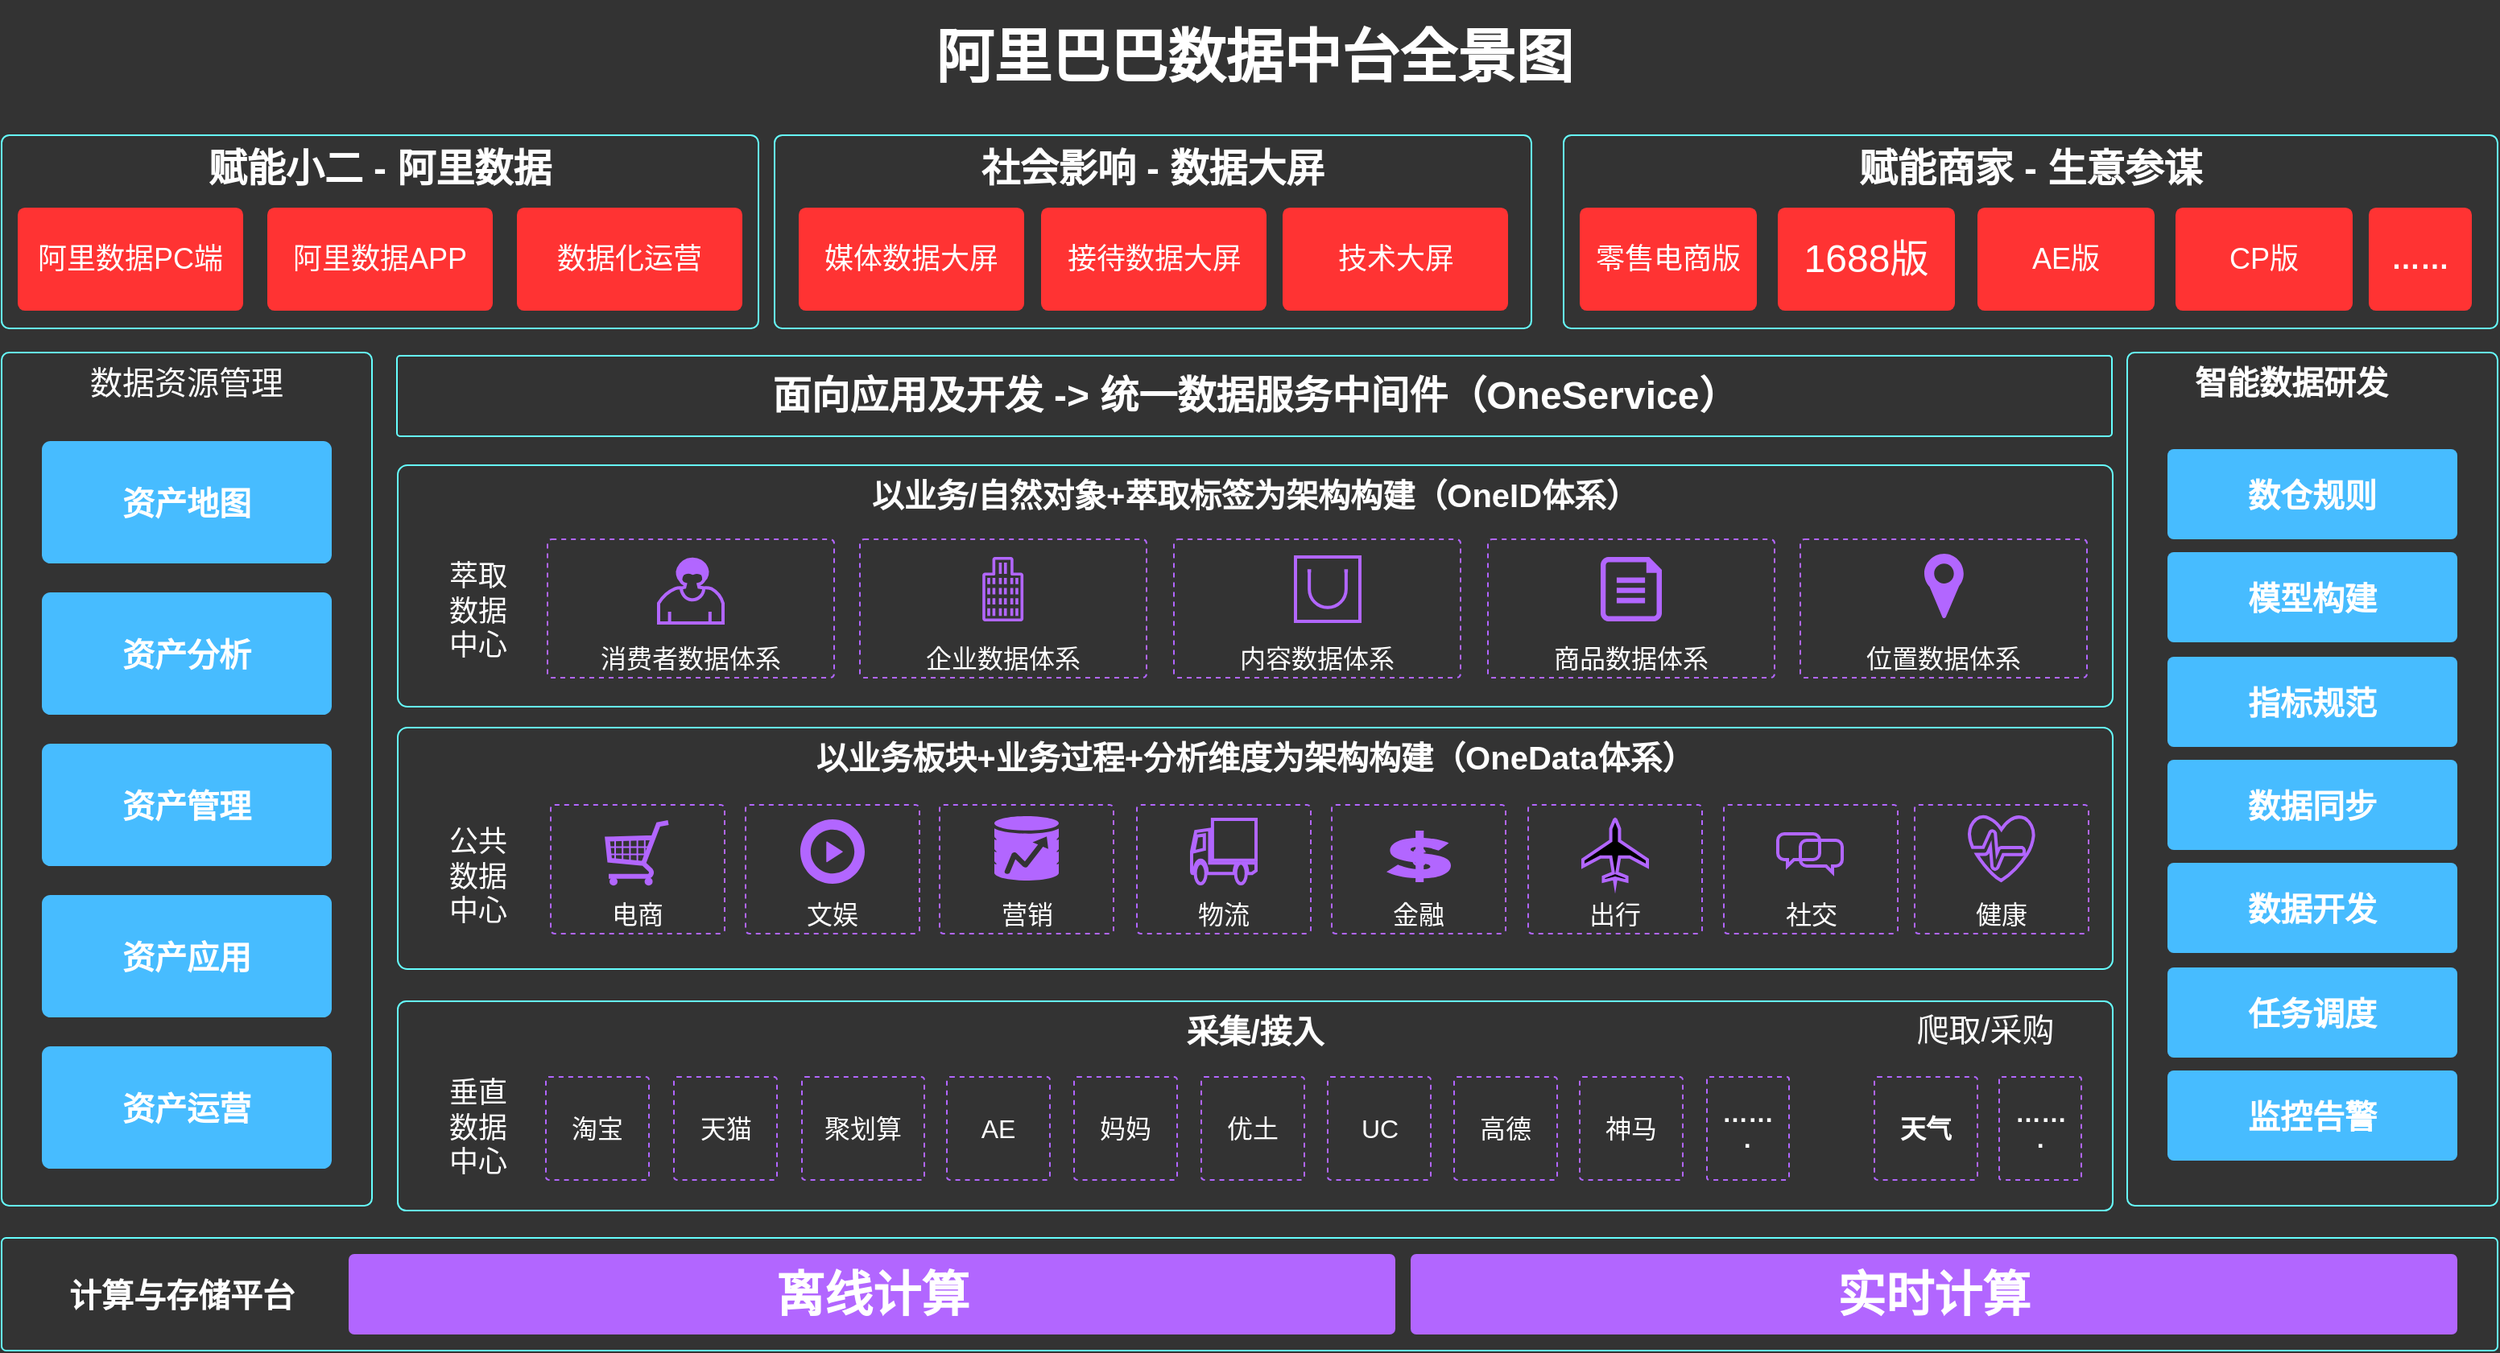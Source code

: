 <mxfile version="20.2.7" type="github">
  <diagram id="GxNqW7-R3AEM1tn8TcDk" name="Page-1">
    <mxGraphModel dx="2589" dy="1340" grid="1" gridSize="10" guides="1" tooltips="1" connect="1" arrows="1" fold="1" page="1" pageScale="1" pageWidth="827" pageHeight="1169" background="#333333" math="0" shadow="0">
      <root>
        <mxCell id="0" />
        <mxCell id="1" parent="0" />
        <mxCell id="NiXLM8bQ3l16vitXh8D_-79" value="阿里巴巴数据中台全景图" style="text;html=1;strokeColor=none;fillColor=none;align=center;verticalAlign=middle;whiteSpace=wrap;rounded=0;fontSize=36;fontStyle=1;fontColor=#FFFFFF;" vertex="1" parent="1">
          <mxGeometry x="608" y="51" width="420" height="70" as="geometry" />
        </mxCell>
        <mxCell id="NiXLM8bQ3l16vitXh8D_-80" value="赋能小二 -&amp;nbsp;阿里数据" style="rounded=1;whiteSpace=wrap;html=1;strokeColor=#66FFFF;fillColor=none;fontSize=24;arcSize=4;verticalAlign=top;fontStyle=1;fontColor=#FFFFFF;" vertex="1" parent="1">
          <mxGeometry x="40" y="135" width="470" height="120" as="geometry" />
        </mxCell>
        <mxCell id="NiXLM8bQ3l16vitXh8D_-81" value="数据资源管理" style="rounded=1;whiteSpace=wrap;html=1;strokeColor=#66FFFF;fillColor=none;fontSize=20;arcSize=2;fontColor=#FFFFFF;verticalAlign=top;" vertex="1" parent="1">
          <mxGeometry x="40" y="270" width="230" height="530" as="geometry" />
        </mxCell>
        <mxCell id="NiXLM8bQ3l16vitXh8D_-82" value="社会影响 - 数据大屏" style="rounded=1;whiteSpace=wrap;html=1;strokeColor=#66FFFF;fillColor=none;fontSize=24;arcSize=4;verticalAlign=top;fontStyle=1;fontColor=#FFFFFF;" vertex="1" parent="1">
          <mxGeometry x="520" y="135" width="470" height="120" as="geometry" />
        </mxCell>
        <mxCell id="NiXLM8bQ3l16vitXh8D_-83" value="&lt;span style=&quot;white-space: normal&quot;&gt;赋能商家 - 生意参谋&lt;/span&gt;" style="rounded=1;whiteSpace=wrap;html=1;strokeColor=#66FFFF;fillColor=none;fontSize=24;arcSize=4;verticalAlign=top;fontStyle=1;fontColor=#FFFFFF;" vertex="1" parent="1">
          <mxGeometry x="1010" y="135" width="580" height="120" as="geometry" />
        </mxCell>
        <mxCell id="NiXLM8bQ3l16vitXh8D_-84" value="面向应用及开发 -&amp;gt;&amp;nbsp;统一数据服务中间件（OneService）" style="rounded=1;whiteSpace=wrap;html=1;strokeColor=#66FFFF;fillColor=none;fontSize=24;arcSize=4;verticalAlign=middle;fontStyle=1;fontColor=#FFFFFF;" vertex="1" parent="1">
          <mxGeometry x="285.5" y="272" width="1065" height="50" as="geometry" />
        </mxCell>
        <mxCell id="NiXLM8bQ3l16vitXh8D_-85" value="以业务/自然对象+萃取标签为架构构建（OneID体系）" style="rounded=1;whiteSpace=wrap;html=1;strokeColor=#66FFFF;fillColor=none;fontSize=20;arcSize=4;fontColor=#FFFFFF;verticalAlign=top;fontStyle=1" vertex="1" parent="1">
          <mxGeometry x="286" y="340" width="1065" height="150" as="geometry" />
        </mxCell>
        <mxCell id="NiXLM8bQ3l16vitXh8D_-86" value="以业务板块+业务过程+分析维度为架构构建（OneData体系）" style="rounded=1;whiteSpace=wrap;html=1;strokeColor=#66FFFF;fillColor=none;fontSize=20;arcSize=4;fontColor=#FFFFFF;verticalAlign=top;fontStyle=1" vertex="1" parent="1">
          <mxGeometry x="286" y="503" width="1065" height="150" as="geometry" />
        </mxCell>
        <mxCell id="NiXLM8bQ3l16vitXh8D_-87" value="采集/接入" style="rounded=1;whiteSpace=wrap;html=1;strokeColor=#66FFFF;fillColor=none;fontSize=20;arcSize=4;fontColor=#FFFFFF;verticalAlign=top;fontStyle=1" vertex="1" parent="1">
          <mxGeometry x="286" y="673" width="1065" height="130" as="geometry" />
        </mxCell>
        <mxCell id="NiXLM8bQ3l16vitXh8D_-88" value="&lt;blockquote style=&quot;margin: 0 0 0 40px ; border: none ; padding: 0px&quot;&gt;计算与存储平台&lt;/blockquote&gt;" style="rounded=1;whiteSpace=wrap;html=1;strokeColor=#66FFFF;fillColor=none;fontSize=20;arcSize=4;fontColor=#FFFFFF;verticalAlign=middle;fontStyle=1;align=left;" vertex="1" parent="1">
          <mxGeometry x="40" y="820" width="1550" height="70" as="geometry" />
        </mxCell>
        <mxCell id="NiXLM8bQ3l16vitXh8D_-89" value="&lt;blockquote style=&quot;margin: 0 0 0 40px ; border: none ; padding: 0px&quot;&gt;智能数据研发&lt;/blockquote&gt;" style="rounded=1;whiteSpace=wrap;html=1;strokeColor=#66FFFF;fillColor=none;fontSize=20;arcSize=2;fontColor=#FFFFFF;verticalAlign=top;fontStyle=1;align=left;" vertex="1" parent="1">
          <mxGeometry x="1360" y="270" width="230" height="530" as="geometry" />
        </mxCell>
        <mxCell id="NiXLM8bQ3l16vitXh8D_-90" value="阿里数据PC端" style="rounded=1;whiteSpace=wrap;html=1;strokeColor=none;fillColor=#FF3333;fontSize=18;fontColor=#FFFFFF;align=center;arcSize=7;" vertex="1" parent="1">
          <mxGeometry x="50" y="180" width="140" height="64" as="geometry" />
        </mxCell>
        <mxCell id="NiXLM8bQ3l16vitXh8D_-91" value="阿里数据APP" style="rounded=1;whiteSpace=wrap;html=1;strokeColor=none;fillColor=#FF3333;fontSize=18;fontColor=#FFFFFF;align=center;arcSize=7;" vertex="1" parent="1">
          <mxGeometry x="205" y="180" width="140" height="64" as="geometry" />
        </mxCell>
        <mxCell id="NiXLM8bQ3l16vitXh8D_-92" value="数据化运营" style="rounded=1;whiteSpace=wrap;html=1;strokeColor=none;fillColor=#FF3333;fontSize=18;fontColor=#FFFFFF;align=center;arcSize=7;" vertex="1" parent="1">
          <mxGeometry x="360" y="180" width="140" height="64" as="geometry" />
        </mxCell>
        <mxCell id="NiXLM8bQ3l16vitXh8D_-93" value="媒体数据大屏" style="rounded=1;whiteSpace=wrap;html=1;strokeColor=none;fillColor=#FF3333;fontSize=18;fontColor=#FFFFFF;align=center;arcSize=7;" vertex="1" parent="1">
          <mxGeometry x="535" y="180" width="140" height="64" as="geometry" />
        </mxCell>
        <mxCell id="NiXLM8bQ3l16vitXh8D_-94" value="接待数据大屏" style="rounded=1;whiteSpace=wrap;html=1;strokeColor=none;fillColor=#FF3333;fontSize=18;fontColor=#FFFFFF;align=center;arcSize=7;" vertex="1" parent="1">
          <mxGeometry x="685.5" y="180" width="140" height="64" as="geometry" />
        </mxCell>
        <mxCell id="NiXLM8bQ3l16vitXh8D_-95" value="技术大屏" style="rounded=1;whiteSpace=wrap;html=1;strokeColor=none;fillColor=#FF3333;fontSize=18;fontColor=#FFFFFF;align=center;arcSize=7;" vertex="1" parent="1">
          <mxGeometry x="835.5" y="180" width="140" height="64" as="geometry" />
        </mxCell>
        <mxCell id="NiXLM8bQ3l16vitXh8D_-96" value="零售电商版" style="rounded=1;whiteSpace=wrap;html=1;strokeColor=none;fillColor=#FF3333;fontSize=18;fontColor=#FFFFFF;align=center;arcSize=7;" vertex="1" parent="1">
          <mxGeometry x="1020" y="180" width="110" height="64" as="geometry" />
        </mxCell>
        <mxCell id="NiXLM8bQ3l16vitXh8D_-97" value="AE版" style="rounded=1;whiteSpace=wrap;html=1;strokeColor=none;fillColor=#FF3333;fontSize=18;fontColor=#FFFFFF;align=center;arcSize=7;" vertex="1" parent="1">
          <mxGeometry x="1267" y="180" width="110" height="64" as="geometry" />
        </mxCell>
        <mxCell id="NiXLM8bQ3l16vitXh8D_-98" value="CP版" style="rounded=1;whiteSpace=wrap;html=1;strokeColor=none;fillColor=#FF3333;fontSize=18;fontColor=#FFFFFF;align=center;arcSize=7;" vertex="1" parent="1">
          <mxGeometry x="1390" y="180" width="110" height="64" as="geometry" />
        </mxCell>
        <mxCell id="NiXLM8bQ3l16vitXh8D_-99" value="……" style="rounded=1;whiteSpace=wrap;html=1;strokeColor=none;fillColor=#FF3333;fontSize=18;fontColor=#FFFFFF;align=center;arcSize=7;fontStyle=1" vertex="1" parent="1">
          <mxGeometry x="1510" y="180" width="64" height="64" as="geometry" />
        </mxCell>
        <mxCell id="NiXLM8bQ3l16vitXh8D_-100" value="资产地图" style="rounded=1;whiteSpace=wrap;html=1;strokeColor=none;fillColor=#47BCFF;fontSize=20;fontColor=#FFFFFF;align=center;arcSize=7;fontStyle=1" vertex="1" parent="1">
          <mxGeometry x="65" y="325" width="180" height="76" as="geometry" />
        </mxCell>
        <mxCell id="NiXLM8bQ3l16vitXh8D_-101" value="资产分析" style="rounded=1;whiteSpace=wrap;html=1;strokeColor=none;fillColor=#47BCFF;fontSize=20;fontColor=#FFFFFF;align=center;arcSize=7;fontStyle=1" vertex="1" parent="1">
          <mxGeometry x="65" y="419" width="180" height="76" as="geometry" />
        </mxCell>
        <mxCell id="NiXLM8bQ3l16vitXh8D_-102" value="资产管理" style="rounded=1;whiteSpace=wrap;html=1;strokeColor=none;fillColor=#47BCFF;fontSize=20;fontColor=#FFFFFF;align=center;arcSize=7;fontStyle=1" vertex="1" parent="1">
          <mxGeometry x="65" y="513" width="180" height="76" as="geometry" />
        </mxCell>
        <mxCell id="NiXLM8bQ3l16vitXh8D_-103" value="资产应用" style="rounded=1;whiteSpace=wrap;html=1;strokeColor=none;fillColor=#47BCFF;fontSize=20;fontColor=#FFFFFF;align=center;arcSize=7;fontStyle=1" vertex="1" parent="1">
          <mxGeometry x="65" y="607" width="180" height="76" as="geometry" />
        </mxCell>
        <mxCell id="NiXLM8bQ3l16vitXh8D_-104" value="资产运营" style="rounded=1;whiteSpace=wrap;html=1;strokeColor=none;fillColor=#47BCFF;fontSize=20;fontColor=#FFFFFF;align=center;arcSize=7;fontStyle=1" vertex="1" parent="1">
          <mxGeometry x="65" y="701" width="180" height="76" as="geometry" />
        </mxCell>
        <mxCell id="NiXLM8bQ3l16vitXh8D_-105" value="1688版" style="rounded=1;whiteSpace=wrap;html=1;strokeColor=none;fillColor=#FF3333;fontSize=24;fontColor=#FFFFFF;align=center;arcSize=7;" vertex="1" parent="1">
          <mxGeometry x="1143" y="180" width="110" height="64" as="geometry" />
        </mxCell>
        <mxCell id="NiXLM8bQ3l16vitXh8D_-106" value="模型构建" style="rounded=1;whiteSpace=wrap;html=1;strokeColor=none;fillColor=#47BCFF;fontSize=20;fontColor=#FFFFFF;align=center;arcSize=7;fontStyle=1" vertex="1" parent="1">
          <mxGeometry x="1385" y="394" width="180" height="56" as="geometry" />
        </mxCell>
        <mxCell id="NiXLM8bQ3l16vitXh8D_-107" value="数仓规则" style="rounded=1;whiteSpace=wrap;html=1;strokeColor=none;fillColor=#47BCFF;fontSize=20;fontColor=#FFFFFF;align=center;arcSize=7;fontStyle=1" vertex="1" parent="1">
          <mxGeometry x="1385" y="330" width="180" height="56" as="geometry" />
        </mxCell>
        <mxCell id="NiXLM8bQ3l16vitXh8D_-108" value="指标规范" style="rounded=1;whiteSpace=wrap;html=1;strokeColor=none;fillColor=#47BCFF;fontSize=20;fontColor=#FFFFFF;align=center;arcSize=7;fontStyle=1" vertex="1" parent="1">
          <mxGeometry x="1385" y="459" width="180" height="56" as="geometry" />
        </mxCell>
        <mxCell id="NiXLM8bQ3l16vitXh8D_-109" value="数据同步" style="rounded=1;whiteSpace=wrap;html=1;strokeColor=none;fillColor=#47BCFF;fontSize=20;fontColor=#FFFFFF;align=center;arcSize=7;fontStyle=1" vertex="1" parent="1">
          <mxGeometry x="1385" y="523" width="180" height="56" as="geometry" />
        </mxCell>
        <mxCell id="NiXLM8bQ3l16vitXh8D_-110" value="数据开发" style="rounded=1;whiteSpace=wrap;html=1;strokeColor=none;fillColor=#47BCFF;fontSize=20;fontColor=#FFFFFF;align=center;arcSize=7;fontStyle=1" vertex="1" parent="1">
          <mxGeometry x="1385" y="587" width="180" height="56" as="geometry" />
        </mxCell>
        <mxCell id="NiXLM8bQ3l16vitXh8D_-111" value="任务调度" style="rounded=1;whiteSpace=wrap;html=1;strokeColor=none;fillColor=#47BCFF;fontSize=20;fontColor=#FFFFFF;align=center;arcSize=7;fontStyle=1" vertex="1" parent="1">
          <mxGeometry x="1385" y="652" width="180" height="56" as="geometry" />
        </mxCell>
        <mxCell id="NiXLM8bQ3l16vitXh8D_-112" value="监控告警" style="rounded=1;whiteSpace=wrap;html=1;strokeColor=none;fillColor=#47BCFF;fontSize=20;fontColor=#FFFFFF;align=center;arcSize=7;fontStyle=1" vertex="1" parent="1">
          <mxGeometry x="1385" y="716" width="180" height="56" as="geometry" />
        </mxCell>
        <mxCell id="NiXLM8bQ3l16vitXh8D_-113" value="实时计算" style="rounded=1;whiteSpace=wrap;html=1;strokeColor=none;fillColor=#B266FF;fontSize=30;fontColor=#FFFFFF;align=center;arcSize=7;fontStyle=1" vertex="1" parent="1">
          <mxGeometry x="915" y="830" width="650" height="50" as="geometry" />
        </mxCell>
        <mxCell id="NiXLM8bQ3l16vitXh8D_-114" value="离线计算" style="rounded=1;whiteSpace=wrap;html=1;strokeColor=none;fillColor=#B266FF;fontSize=30;fontColor=#FFFFFF;align=center;arcSize=7;fontStyle=1" vertex="1" parent="1">
          <mxGeometry x="255.5" y="830" width="650" height="50" as="geometry" />
        </mxCell>
        <mxCell id="NiXLM8bQ3l16vitXh8D_-115" value="萃取数据中心" style="text;html=1;strokeColor=none;fillColor=none;align=center;verticalAlign=middle;whiteSpace=wrap;rounded=0;fontSize=18;fontColor=#FFFFFF;" vertex="1" parent="1">
          <mxGeometry x="312" y="398" width="48" height="65" as="geometry" />
        </mxCell>
        <mxCell id="NiXLM8bQ3l16vitXh8D_-116" value="公共数据中心" style="text;html=1;strokeColor=none;fillColor=none;align=center;verticalAlign=middle;whiteSpace=wrap;rounded=0;fontSize=18;fontColor=#FFFFFF;" vertex="1" parent="1">
          <mxGeometry x="312" y="563" width="48" height="65" as="geometry" />
        </mxCell>
        <mxCell id="NiXLM8bQ3l16vitXh8D_-117" value="垂直数据中心" style="text;html=1;strokeColor=none;fillColor=none;align=center;verticalAlign=middle;whiteSpace=wrap;rounded=0;fontSize=18;fontColor=#FFFFFF;" vertex="1" parent="1">
          <mxGeometry x="312" y="719" width="48" height="65" as="geometry" />
        </mxCell>
        <mxCell id="NiXLM8bQ3l16vitXh8D_-118" value="爬取/采购" style="text;html=1;strokeColor=none;fillColor=none;align=center;verticalAlign=middle;whiteSpace=wrap;rounded=0;fontSize=20;fontColor=#FFFFFF;" vertex="1" parent="1">
          <mxGeometry x="1222" y="675.5" width="100" height="28" as="geometry" />
        </mxCell>
        <mxCell id="NiXLM8bQ3l16vitXh8D_-119" value="消费者数据体系" style="rounded=1;whiteSpace=wrap;html=1;strokeColor=#B266FF;fillColor=none;fontSize=16;fontColor=#FFFFFF;align=center;dashed=1;arcSize=3;verticalAlign=bottom;" vertex="1" parent="1">
          <mxGeometry x="379" y="386" width="178" height="86" as="geometry" />
        </mxCell>
        <mxCell id="NiXLM8bQ3l16vitXh8D_-120" value="企业数据体系" style="rounded=1;whiteSpace=wrap;html=1;strokeColor=#B266FF;fillColor=none;fontSize=16;fontColor=#FFFFFF;align=center;dashed=1;arcSize=3;verticalAlign=bottom;" vertex="1" parent="1">
          <mxGeometry x="573" y="386" width="178" height="86" as="geometry" />
        </mxCell>
        <mxCell id="NiXLM8bQ3l16vitXh8D_-121" value="内容数据体系" style="rounded=1;whiteSpace=wrap;html=1;strokeColor=#B266FF;fillColor=none;fontSize=16;fontColor=#FFFFFF;align=center;dashed=1;arcSize=3;verticalAlign=bottom;" vertex="1" parent="1">
          <mxGeometry x="768" y="386" width="178" height="86" as="geometry" />
        </mxCell>
        <mxCell id="NiXLM8bQ3l16vitXh8D_-122" value="商品数据体系" style="rounded=1;whiteSpace=wrap;html=1;strokeColor=#B266FF;fillColor=none;fontSize=16;fontColor=#FFFFFF;align=center;dashed=1;arcSize=3;verticalAlign=bottom;" vertex="1" parent="1">
          <mxGeometry x="963" y="386" width="178" height="86" as="geometry" />
        </mxCell>
        <mxCell id="NiXLM8bQ3l16vitXh8D_-123" value="位置数据体系" style="rounded=1;whiteSpace=wrap;html=1;strokeColor=#B266FF;fillColor=none;fontSize=16;fontColor=#FFFFFF;align=center;dashed=1;arcSize=3;verticalAlign=bottom;" vertex="1" parent="1">
          <mxGeometry x="1157" y="386" width="178" height="86" as="geometry" />
        </mxCell>
        <mxCell id="NiXLM8bQ3l16vitXh8D_-124" value="电商" style="rounded=1;whiteSpace=wrap;html=1;strokeColor=#B266FF;fillColor=none;fontSize=16;fontColor=#FFFFFF;align=center;dashed=1;arcSize=3;verticalAlign=bottom;" vertex="1" parent="1">
          <mxGeometry x="381" y="551" width="108" height="80" as="geometry" />
        </mxCell>
        <mxCell id="NiXLM8bQ3l16vitXh8D_-125" value="文娱" style="rounded=1;whiteSpace=wrap;html=1;strokeColor=#B266FF;fillColor=none;fontSize=16;fontColor=#FFFFFF;align=center;dashed=1;arcSize=3;verticalAlign=bottom;" vertex="1" parent="1">
          <mxGeometry x="502" y="551" width="108" height="80" as="geometry" />
        </mxCell>
        <mxCell id="NiXLM8bQ3l16vitXh8D_-126" value="营销" style="rounded=1;whiteSpace=wrap;html=1;strokeColor=#B266FF;fillColor=none;fontSize=16;fontColor=#FFFFFF;align=center;dashed=1;arcSize=3;verticalAlign=bottom;" vertex="1" parent="1">
          <mxGeometry x="622.5" y="551" width="108" height="80" as="geometry" />
        </mxCell>
        <mxCell id="NiXLM8bQ3l16vitXh8D_-127" value="物流" style="rounded=1;whiteSpace=wrap;html=1;strokeColor=#B266FF;fillColor=none;fontSize=16;fontColor=#FFFFFF;align=center;dashed=1;arcSize=3;verticalAlign=bottom;" vertex="1" parent="1">
          <mxGeometry x="745" y="551" width="108" height="80" as="geometry" />
        </mxCell>
        <mxCell id="NiXLM8bQ3l16vitXh8D_-128" value="金融" style="rounded=1;whiteSpace=wrap;html=1;strokeColor=#B266FF;fillColor=none;fontSize=16;fontColor=#FFFFFF;align=center;dashed=1;arcSize=3;verticalAlign=bottom;" vertex="1" parent="1">
          <mxGeometry x="866" y="551" width="108" height="80" as="geometry" />
        </mxCell>
        <mxCell id="NiXLM8bQ3l16vitXh8D_-129" value="出行" style="rounded=1;whiteSpace=wrap;html=1;strokeColor=#B266FF;fillColor=none;fontSize=16;fontColor=#FFFFFF;align=center;dashed=1;arcSize=3;verticalAlign=bottom;" vertex="1" parent="1">
          <mxGeometry x="988" y="551" width="108" height="80" as="geometry" />
        </mxCell>
        <mxCell id="NiXLM8bQ3l16vitXh8D_-130" value="社交" style="rounded=1;whiteSpace=wrap;html=1;strokeColor=#B266FF;fillColor=none;fontSize=16;fontColor=#FFFFFF;align=center;dashed=1;arcSize=3;verticalAlign=bottom;" vertex="1" parent="1">
          <mxGeometry x="1109.5" y="551" width="108" height="80" as="geometry" />
        </mxCell>
        <mxCell id="NiXLM8bQ3l16vitXh8D_-131" value="健康" style="rounded=1;whiteSpace=wrap;html=1;strokeColor=#B266FF;fillColor=none;fontSize=16;fontColor=#FFFFFF;align=center;dashed=1;arcSize=3;verticalAlign=bottom;" vertex="1" parent="1">
          <mxGeometry x="1228" y="551" width="108" height="80" as="geometry" />
        </mxCell>
        <mxCell id="NiXLM8bQ3l16vitXh8D_-132" value="淘宝" style="rounded=1;whiteSpace=wrap;html=1;strokeColor=#B266FF;fillColor=none;fontSize=16;fontColor=#FFFFFF;align=center;dashed=1;arcSize=3;verticalAlign=middle;" vertex="1" parent="1">
          <mxGeometry x="378" y="720" width="64" height="64" as="geometry" />
        </mxCell>
        <mxCell id="NiXLM8bQ3l16vitXh8D_-133" value="天猫" style="rounded=1;whiteSpace=wrap;html=1;strokeColor=#B266FF;fillColor=none;fontSize=16;fontColor=#FFFFFF;align=center;dashed=1;arcSize=3;verticalAlign=middle;" vertex="1" parent="1">
          <mxGeometry x="457.5" y="720" width="64" height="64" as="geometry" />
        </mxCell>
        <mxCell id="NiXLM8bQ3l16vitXh8D_-134" value="聚划算" style="rounded=1;whiteSpace=wrap;html=1;strokeColor=#B266FF;fillColor=none;fontSize=16;fontColor=#FFFFFF;align=center;dashed=1;arcSize=3;verticalAlign=middle;" vertex="1" parent="1">
          <mxGeometry x="537" y="720" width="76" height="64" as="geometry" />
        </mxCell>
        <mxCell id="NiXLM8bQ3l16vitXh8D_-135" value="AE" style="rounded=1;whiteSpace=wrap;html=1;strokeColor=#B266FF;fillColor=none;fontSize=16;fontColor=#FFFFFF;align=center;dashed=1;arcSize=3;verticalAlign=middle;" vertex="1" parent="1">
          <mxGeometry x="627" y="720" width="64" height="64" as="geometry" />
        </mxCell>
        <mxCell id="NiXLM8bQ3l16vitXh8D_-136" value="妈妈" style="rounded=1;whiteSpace=wrap;html=1;strokeColor=#B266FF;fillColor=none;fontSize=16;fontColor=#FFFFFF;align=center;dashed=1;arcSize=3;verticalAlign=middle;" vertex="1" parent="1">
          <mxGeometry x="706" y="720" width="64" height="64" as="geometry" />
        </mxCell>
        <mxCell id="NiXLM8bQ3l16vitXh8D_-137" value="优土" style="rounded=1;whiteSpace=wrap;html=1;strokeColor=#B266FF;fillColor=none;fontSize=16;fontColor=#FFFFFF;align=center;dashed=1;arcSize=3;verticalAlign=middle;" vertex="1" parent="1">
          <mxGeometry x="785" y="720" width="64" height="64" as="geometry" />
        </mxCell>
        <mxCell id="NiXLM8bQ3l16vitXh8D_-138" value="UC" style="rounded=1;whiteSpace=wrap;html=1;strokeColor=#B266FF;fillColor=none;fontSize=16;fontColor=#FFFFFF;align=center;dashed=1;arcSize=3;verticalAlign=middle;" vertex="1" parent="1">
          <mxGeometry x="863.5" y="720" width="64" height="64" as="geometry" />
        </mxCell>
        <mxCell id="NiXLM8bQ3l16vitXh8D_-139" value="高德" style="rounded=1;whiteSpace=wrap;html=1;strokeColor=#B266FF;fillColor=none;fontSize=16;fontColor=#FFFFFF;align=center;dashed=1;arcSize=3;verticalAlign=middle;" vertex="1" parent="1">
          <mxGeometry x="942" y="720" width="64" height="64" as="geometry" />
        </mxCell>
        <mxCell id="NiXLM8bQ3l16vitXh8D_-140" value="神马" style="rounded=1;whiteSpace=wrap;html=1;strokeColor=#B266FF;fillColor=none;fontSize=16;fontColor=#FFFFFF;align=center;dashed=1;arcSize=3;verticalAlign=middle;" vertex="1" parent="1">
          <mxGeometry x="1020" y="720" width="64" height="64" as="geometry" />
        </mxCell>
        <mxCell id="NiXLM8bQ3l16vitXh8D_-141" value="……&lt;br&gt;·" style="rounded=1;whiteSpace=wrap;html=1;strokeColor=#B266FF;fillColor=none;fontSize=16;fontColor=#FFFFFF;align=center;dashed=1;arcSize=3;verticalAlign=middle;fontStyle=1" vertex="1" parent="1">
          <mxGeometry x="1099" y="720" width="51" height="64" as="geometry" />
        </mxCell>
        <mxCell id="NiXLM8bQ3l16vitXh8D_-142" value="天气" style="rounded=1;whiteSpace=wrap;html=1;strokeColor=#B266FF;fillColor=none;fontSize=16;fontColor=#FFFFFF;align=center;dashed=1;arcSize=3;verticalAlign=middle;fontStyle=1" vertex="1" parent="1">
          <mxGeometry x="1203" y="720" width="64" height="64" as="geometry" />
        </mxCell>
        <mxCell id="NiXLM8bQ3l16vitXh8D_-143" value="……&lt;br&gt;·" style="rounded=1;whiteSpace=wrap;html=1;strokeColor=#B266FF;fillColor=none;fontSize=16;fontColor=#FFFFFF;align=center;dashed=1;arcSize=3;verticalAlign=middle;fontStyle=1" vertex="1" parent="1">
          <mxGeometry x="1280.5" y="720" width="51" height="64" as="geometry" />
        </mxCell>
        <mxCell id="NiXLM8bQ3l16vitXh8D_-144" value="" style="outlineConnect=0;fontColor=#232F3E;gradientColor=none;fillColor=#B266FF;strokeColor=none;dashed=0;verticalLabelPosition=bottom;verticalAlign=top;align=center;html=1;fontSize=12;fontStyle=0;aspect=fixed;pointerEvents=1;shape=mxgraph.aws4.office_building;" vertex="1" parent="1">
          <mxGeometry x="649" y="397" width="25.64" height="40" as="geometry" />
        </mxCell>
        <mxCell id="NiXLM8bQ3l16vitXh8D_-145" value="" style="shape=mxgraph.bpmn.user_task;html=1;outlineConnect=0;strokeColor=#B266FF;fillColor=none;fontSize=16;fontColor=#FFFFFF;align=center;strokeWidth=2;" vertex="1" parent="1">
          <mxGeometry x="448" y="398" width="40" height="40" as="geometry" />
        </mxCell>
        <mxCell id="NiXLM8bQ3l16vitXh8D_-146" value="" style="html=1;verticalLabelPosition=bottom;align=center;labelBackgroundColor=#ffffff;verticalAlign=top;strokeWidth=2;strokeColor=#B266FF;fillColor=none;shadow=0;dashed=0;shape=mxgraph.ios7.icons.bag;fontSize=16;fontColor=#FFFFFF;aspect=fixed;" vertex="1" parent="1">
          <mxGeometry x="843.5" y="397" width="40" height="40" as="geometry" />
        </mxCell>
        <mxCell id="NiXLM8bQ3l16vitXh8D_-147" value="" style="verticalLabelPosition=bottom;html=1;verticalAlign=top;align=center;strokeColor=none;fillColor=#B266FF;shape=mxgraph.azure.cloud_services_configuration_file;pointerEvents=1;fontSize=16;fontColor=#FFFFFF;aspect=fixed;" vertex="1" parent="1">
          <mxGeometry x="1033" y="397" width="38" height="40" as="geometry" />
        </mxCell>
        <mxCell id="NiXLM8bQ3l16vitXh8D_-148" value="" style="verticalLabelPosition=bottom;shadow=0;dashed=0;align=center;html=1;verticalAlign=top;strokeWidth=1;shape=mxgraph.mockup.misc.shoppingCart;strokeColor=#B266FF;fillColor=none;fontSize=16;fontColor=#FFFFFF;aspect=fixed;" vertex="1" parent="1">
          <mxGeometry x="415" y="561" width="40" height="40" as="geometry" />
        </mxCell>
        <mxCell id="NiXLM8bQ3l16vitXh8D_-149" value="" style="html=1;aspect=fixed;strokeColor=none;shadow=0;align=center;verticalAlign=top;fillColor=#B266FF;shape=mxgraph.gcp2.play_start;dashed=0;fontFamily=Helvetica;fontSize=16;fontColor=#FFFFFF;strokeWidth=1;gradientColor=none;" vertex="1" parent="1">
          <mxGeometry x="536" y="560" width="40" height="40" as="geometry" />
        </mxCell>
        <mxCell id="NiXLM8bQ3l16vitXh8D_-150" value="" style="html=1;aspect=fixed;strokeColor=none;shadow=0;align=center;verticalAlign=top;fillColor=#B266FF;shape=mxgraph.gcp2.data_increase;dashed=0;fontFamily=Helvetica;fontSize=16;fontColor=#FFFFFF;strokeWidth=1;" vertex="1" parent="1">
          <mxGeometry x="656.5" y="558" width="40" height="40" as="geometry" />
        </mxCell>
        <mxCell id="NiXLM8bQ3l16vitXh8D_-151" value="" style="shape=mxgraph.signs.transportation.truck_1;html=1;fillColor=none;strokeColor=#B266FF;verticalLabelPosition=bottom;verticalAlign=top;align=center;shadow=0;dashed=0;fontFamily=Helvetica;fontSize=16;fontColor=#FFFFFF;strokeWidth=2;" vertex="1" parent="1">
          <mxGeometry x="779" y="560" width="40" height="40" as="geometry" />
        </mxCell>
        <mxCell id="NiXLM8bQ3l16vitXh8D_-152" value="" style="shape=mxgraph.signs.transportation.airplane_4;html=1;fillColor=#000000;strokeColor=#B266FF;verticalLabelPosition=bottom;verticalAlign=top;align=center;shadow=0;dashed=0;fontFamily=Helvetica;fontSize=16;fontColor=#FFFFFF;strokeWidth=2;" vertex="1" parent="1">
          <mxGeometry x="1022" y="560" width="40" height="40" as="geometry" />
        </mxCell>
        <mxCell id="NiXLM8bQ3l16vitXh8D_-153" value="" style="verticalLabelPosition=bottom;html=1;verticalAlign=top;align=center;strokeColor=#B266FF;fillColor=none;shape=mxgraph.azure.health_monitoring;shadow=0;dashed=0;fontFamily=Helvetica;fontSize=16;fontColor=#FFFFFF;strokeWidth=2;" vertex="1" parent="1">
          <mxGeometry x="1262" y="558" width="40" height="40" as="geometry" />
        </mxCell>
        <mxCell id="NiXLM8bQ3l16vitXh8D_-154" value="" style="html=1;verticalLabelPosition=bottom;align=center;labelBackgroundColor=#ffffff;verticalAlign=top;strokeWidth=2;strokeColor=#B266FF;fillColor=none;shadow=0;dashed=0;shape=mxgraph.ios7.icons.chat;fontSize=16;fontColor=#FFFFFF;aspect=fixed;" vertex="1" parent="1">
          <mxGeometry x="1143" y="569" width="40" height="24" as="geometry" />
        </mxCell>
        <mxCell id="NiXLM8bQ3l16vitXh8D_-155" value="$" style="html=1;aspect=fixed;strokeColor=none;shadow=0;align=center;verticalAlign=top;fillColor=#B266FF;shape=mxgraph.gcp2.cost_savings;dashed=0;fontFamily=Helvetica;fontSize=16;fontColor=#B266FF;strokeWidth=2;" vertex="1" parent="1">
          <mxGeometry x="900" y="567" width="40" height="32" as="geometry" />
        </mxCell>
        <mxCell id="NiXLM8bQ3l16vitXh8D_-156" value="" style="html=1;aspect=fixed;strokeColor=none;shadow=0;align=center;verticalAlign=top;fillColor=#B266FF;shape=mxgraph.gcp2.maps_api;labelBackgroundColor=none;fontSize=16;fontColor=#B266FF;" vertex="1" parent="1">
          <mxGeometry x="1234" y="395" width="24.4" height="40" as="geometry" />
        </mxCell>
      </root>
    </mxGraphModel>
  </diagram>
</mxfile>
